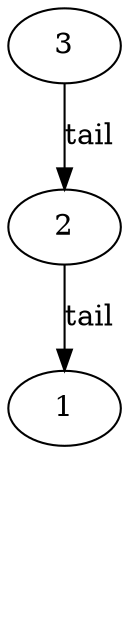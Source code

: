 digraph {
    s3[label=3 class="cell,disabled"]
    s2[label=2 class="cell,disabled"]
    s1[label=1 class="cell,catafocus"]
    nil[label=0 class="nil" style=invis]

    s3 -> s2[label=tail class="disabled"]
    s2 -> s1[label=tail class="disabled"]
    s1 -> nil[label=tail style=invis]
}
